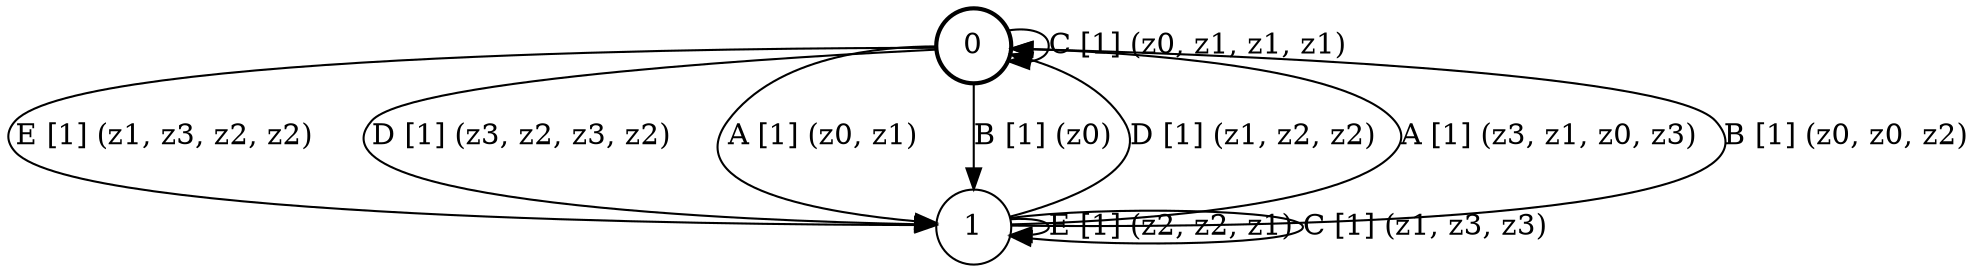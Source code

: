 # generated file, don't try to modify
# command: dot -Tpng <filename> > tree.png
digraph Automaton {
    node [shape = circle];
    0 [style = "bold"];
    0 -> 1 [label = "E [1] (z1, z3, z2, z2) "];
    0 -> 1 [label = "D [1] (z3, z2, z3, z2) "];
    0 -> 1 [label = "A [1] (z0, z1) "];
    0 -> 1 [label = "B [1] (z0) "];
    0 -> 0 [label = "C [1] (z0, z1, z1, z1) "];
    1 -> 1 [label = "E [1] (z2, z2, z1) "];
    1 -> 0 [label = "D [1] (z1, z2, z2) "];
    1 -> 0 [label = "A [1] (z3, z1, z0, z3) "];
    1 -> 0 [label = "B [1] (z0, z0, z2) "];
    1 -> 1 [label = "C [1] (z1, z3, z3) "];
}
